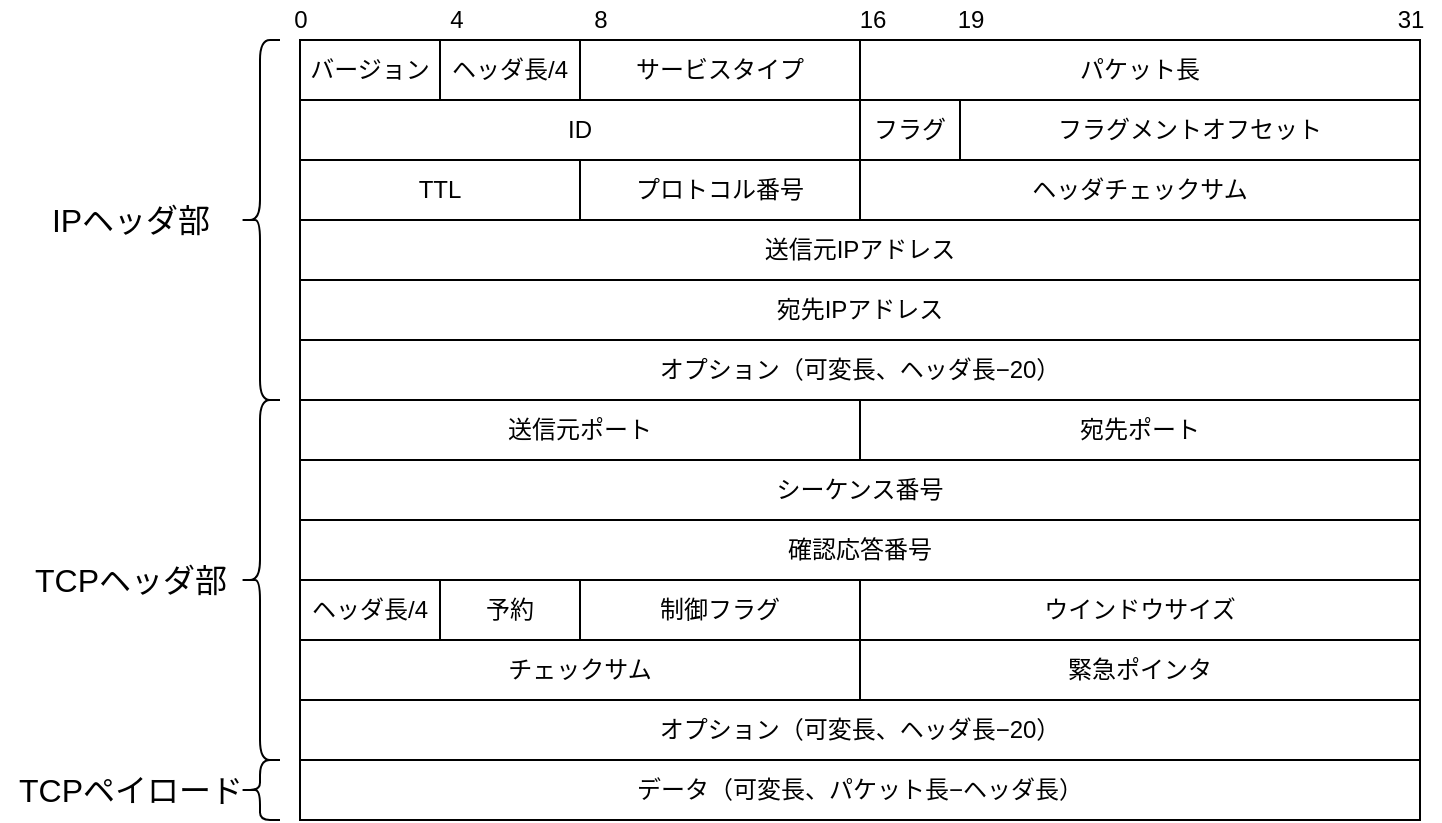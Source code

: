 <mxfile version="13.0.3" type="device"><diagram id="nVgI3XDnjBi_WcD5hyib" name="Page-1"><mxGraphModel dx="1341" dy="811" grid="1" gridSize="10" guides="1" tooltips="1" connect="1" arrows="1" fold="1" page="1" pageScale="1" pageWidth="1920" pageHeight="1080" math="0" shadow="0"><root><mxCell id="0"/><mxCell id="1" parent="0"/><mxCell id="kj-4-cGrmWMtG-eCxBDS-1" value="バージョン" style="rounded=0;whiteSpace=wrap;html=1;" vertex="1" parent="1"><mxGeometry x="180" y="90" width="70" height="30" as="geometry"/></mxCell><mxCell id="kj-4-cGrmWMtG-eCxBDS-2" value="ヘッダ長/4" style="rounded=0;whiteSpace=wrap;html=1;" vertex="1" parent="1"><mxGeometry x="250" y="90" width="70" height="30" as="geometry"/></mxCell><mxCell id="kj-4-cGrmWMtG-eCxBDS-3" value="サービスタイプ" style="rounded=0;whiteSpace=wrap;html=1;" vertex="1" parent="1"><mxGeometry x="320" y="90" width="140" height="30" as="geometry"/></mxCell><mxCell id="kj-4-cGrmWMtG-eCxBDS-4" value="パケット長" style="rounded=0;whiteSpace=wrap;html=1;" vertex="1" parent="1"><mxGeometry x="460" y="90" width="280" height="30" as="geometry"/></mxCell><mxCell id="kj-4-cGrmWMtG-eCxBDS-5" value="ID" style="rounded=0;whiteSpace=wrap;html=1;" vertex="1" parent="1"><mxGeometry x="180" y="120" width="280" height="30" as="geometry"/></mxCell><mxCell id="kj-4-cGrmWMtG-eCxBDS-6" value="フラグ" style="rounded=0;whiteSpace=wrap;html=1;" vertex="1" parent="1"><mxGeometry x="460" y="120" width="50" height="30" as="geometry"/></mxCell><mxCell id="kj-4-cGrmWMtG-eCxBDS-7" value="フラグメントオフセット" style="rounded=0;whiteSpace=wrap;html=1;" vertex="1" parent="1"><mxGeometry x="510" y="120" width="230" height="30" as="geometry"/></mxCell><mxCell id="kj-4-cGrmWMtG-eCxBDS-8" value="TTL" style="rounded=0;whiteSpace=wrap;html=1;" vertex="1" parent="1"><mxGeometry x="180" y="150" width="140" height="30" as="geometry"/></mxCell><mxCell id="kj-4-cGrmWMtG-eCxBDS-9" value="プロトコル番号" style="rounded=0;whiteSpace=wrap;html=1;" vertex="1" parent="1"><mxGeometry x="320" y="150" width="140" height="30" as="geometry"/></mxCell><mxCell id="kj-4-cGrmWMtG-eCxBDS-10" value="ヘッダチェックサム" style="rounded=0;whiteSpace=wrap;html=1;" vertex="1" parent="1"><mxGeometry x="460" y="150" width="280" height="30" as="geometry"/></mxCell><mxCell id="kj-4-cGrmWMtG-eCxBDS-11" value="送信元IPアドレス" style="rounded=0;whiteSpace=wrap;html=1;" vertex="1" parent="1"><mxGeometry x="180" y="180" width="560" height="30" as="geometry"/></mxCell><mxCell id="kj-4-cGrmWMtG-eCxBDS-12" value="宛先IPアドレス" style="rounded=0;whiteSpace=wrap;html=1;" vertex="1" parent="1"><mxGeometry x="180" y="210" width="560" height="30" as="geometry"/></mxCell><mxCell id="kj-4-cGrmWMtG-eCxBDS-13" value="0" style="text;html=1;align=center;verticalAlign=middle;resizable=0;points=[];autosize=1;" vertex="1" parent="1"><mxGeometry x="170" y="70" width="20" height="20" as="geometry"/></mxCell><mxCell id="kj-4-cGrmWMtG-eCxBDS-14" value="4" style="text;html=1;align=center;verticalAlign=middle;resizable=0;points=[];autosize=1;" vertex="1" parent="1"><mxGeometry x="248" y="70" width="20" height="20" as="geometry"/></mxCell><mxCell id="kj-4-cGrmWMtG-eCxBDS-15" value="8" style="text;html=1;align=center;verticalAlign=middle;resizable=0;points=[];autosize=1;" vertex="1" parent="1"><mxGeometry x="320" y="70" width="20" height="20" as="geometry"/></mxCell><mxCell id="kj-4-cGrmWMtG-eCxBDS-16" value="16" style="text;html=1;align=center;verticalAlign=middle;resizable=0;points=[];autosize=1;" vertex="1" parent="1"><mxGeometry x="451" y="70" width="30" height="20" as="geometry"/></mxCell><mxCell id="kj-4-cGrmWMtG-eCxBDS-17" value="19" style="text;html=1;align=center;verticalAlign=middle;resizable=0;points=[];autosize=1;" vertex="1" parent="1"><mxGeometry x="500" y="70" width="30" height="20" as="geometry"/></mxCell><mxCell id="kj-4-cGrmWMtG-eCxBDS-18" value="31" style="text;html=1;align=center;verticalAlign=middle;resizable=0;points=[];autosize=1;" vertex="1" parent="1"><mxGeometry x="720" y="70" width="30" height="20" as="geometry"/></mxCell><mxCell id="kj-4-cGrmWMtG-eCxBDS-19" value="オプション（可変長、ヘッダ長−20）" style="rounded=0;whiteSpace=wrap;html=1;" vertex="1" parent="1"><mxGeometry x="180" y="240" width="560" height="30" as="geometry"/></mxCell><mxCell id="kj-4-cGrmWMtG-eCxBDS-21" value="送信元ポート" style="rounded=0;whiteSpace=wrap;html=1;" vertex="1" parent="1"><mxGeometry x="180" y="270" width="280" height="30" as="geometry"/></mxCell><mxCell id="kj-4-cGrmWMtG-eCxBDS-22" value="宛先ポート" style="rounded=0;whiteSpace=wrap;html=1;" vertex="1" parent="1"><mxGeometry x="460" y="270" width="280" height="30" as="geometry"/></mxCell><mxCell id="kj-4-cGrmWMtG-eCxBDS-23" value="シーケンス番号" style="rounded=0;whiteSpace=wrap;html=1;" vertex="1" parent="1"><mxGeometry x="180" y="300" width="560" height="30" as="geometry"/></mxCell><mxCell id="kj-4-cGrmWMtG-eCxBDS-29" value="オプション（可変長、ヘッダ長−20）" style="rounded=0;whiteSpace=wrap;html=1;" vertex="1" parent="1"><mxGeometry x="180" y="420" width="560" height="30" as="geometry"/></mxCell><mxCell id="kj-4-cGrmWMtG-eCxBDS-30" value="データ（可変長、パケット長−ヘッダ長）" style="rounded=0;whiteSpace=wrap;html=1;" vertex="1" parent="1"><mxGeometry x="180" y="450" width="560" height="30" as="geometry"/></mxCell><mxCell id="kj-4-cGrmWMtG-eCxBDS-31" value="確認応答番号" style="rounded=0;whiteSpace=wrap;html=1;" vertex="1" parent="1"><mxGeometry x="180" y="330" width="560" height="30" as="geometry"/></mxCell><mxCell id="kj-4-cGrmWMtG-eCxBDS-32" value="ヘッダ長/4" style="rounded=0;whiteSpace=wrap;html=1;" vertex="1" parent="1"><mxGeometry x="180" y="360" width="70" height="30" as="geometry"/></mxCell><mxCell id="kj-4-cGrmWMtG-eCxBDS-33" value="予約" style="rounded=0;whiteSpace=wrap;html=1;" vertex="1" parent="1"><mxGeometry x="250" y="360" width="70" height="30" as="geometry"/></mxCell><mxCell id="kj-4-cGrmWMtG-eCxBDS-34" value="制御フラグ" style="rounded=0;whiteSpace=wrap;html=1;" vertex="1" parent="1"><mxGeometry x="320" y="360" width="140" height="30" as="geometry"/></mxCell><mxCell id="kj-4-cGrmWMtG-eCxBDS-35" value="ウインドウサイズ" style="rounded=0;whiteSpace=wrap;html=1;" vertex="1" parent="1"><mxGeometry x="460" y="360" width="280" height="30" as="geometry"/></mxCell><mxCell id="kj-4-cGrmWMtG-eCxBDS-36" value="チェックサム" style="rounded=0;whiteSpace=wrap;html=1;" vertex="1" parent="1"><mxGeometry x="180" y="390" width="280" height="30" as="geometry"/></mxCell><mxCell id="kj-4-cGrmWMtG-eCxBDS-37" value="緊急ポインタ" style="rounded=0;whiteSpace=wrap;html=1;" vertex="1" parent="1"><mxGeometry x="460" y="390" width="280" height="30" as="geometry"/></mxCell><mxCell id="kj-4-cGrmWMtG-eCxBDS-38" value="" style="shape=curlyBracket;whiteSpace=wrap;html=1;rounded=1;" vertex="1" parent="1"><mxGeometry x="150" y="270" width="20" height="180" as="geometry"/></mxCell><mxCell id="kj-4-cGrmWMtG-eCxBDS-39" value="" style="shape=curlyBracket;whiteSpace=wrap;html=1;rounded=1;" vertex="1" parent="1"><mxGeometry x="150" y="90" width="20" height="180" as="geometry"/></mxCell><mxCell id="kj-4-cGrmWMtG-eCxBDS-42" value="" style="shape=curlyBracket;whiteSpace=wrap;html=1;rounded=1;" vertex="1" parent="1"><mxGeometry x="150" y="450" width="20" height="30" as="geometry"/></mxCell><mxCell id="kj-4-cGrmWMtG-eCxBDS-43" value="IPヘッダ部" style="text;html=1;align=center;verticalAlign=middle;resizable=0;points=[];autosize=1;fontSize=16;" vertex="1" parent="1"><mxGeometry x="50" y="170" width="90" height="20" as="geometry"/></mxCell><mxCell id="kj-4-cGrmWMtG-eCxBDS-44" value="TCPヘッダ部" style="text;html=1;align=center;verticalAlign=middle;resizable=0;points=[];autosize=1;fontSize=16;" vertex="1" parent="1"><mxGeometry x="40" y="350" width="110" height="20" as="geometry"/></mxCell><mxCell id="kj-4-cGrmWMtG-eCxBDS-45" value="TCPペイロード" style="text;html=1;align=center;verticalAlign=middle;resizable=0;points=[];autosize=1;fontSize=16;" vertex="1" parent="1"><mxGeometry x="30" y="455" width="130" height="20" as="geometry"/></mxCell></root></mxGraphModel></diagram></mxfile>